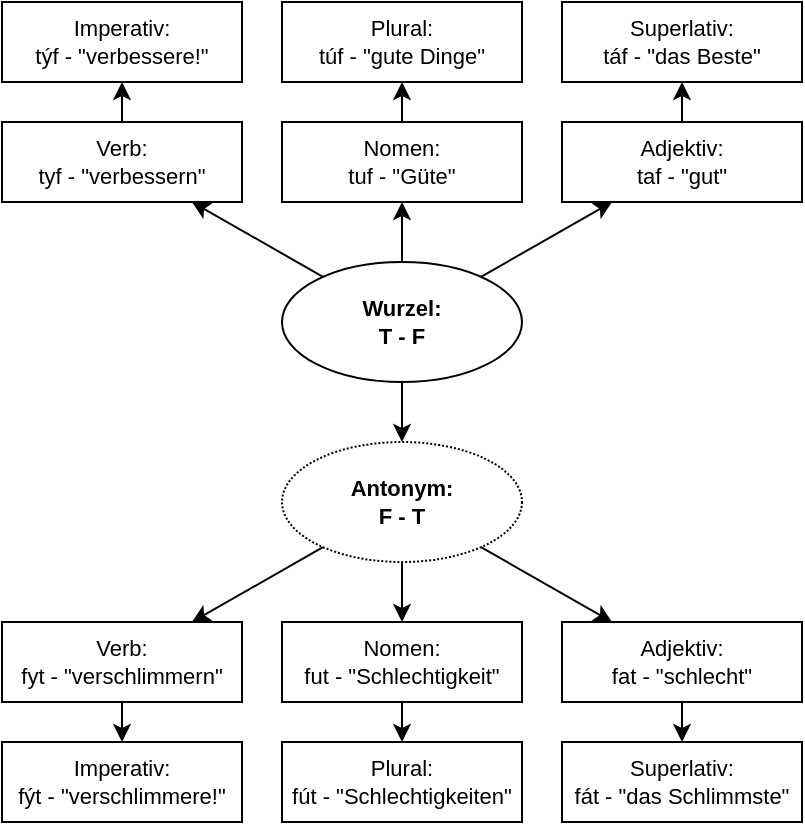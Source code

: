 <mxfile version="13.2.2" type="device"><diagram id="Sp7EdLxymTMZpoKcl4XE" name="Page-1"><mxGraphModel dx="573" dy="328" grid="1" gridSize="10" guides="1" tooltips="1" connect="1" arrows="1" fold="1" page="1" pageScale="1" pageWidth="827" pageHeight="1169" math="0" shadow="0"><root><mxCell id="0"/><mxCell id="1" parent="0"/><mxCell id="7e2suaoADU9nDFct6kaZ-16" value="&lt;font style=&quot;font-size: 11px&quot;&gt;Plural:&lt;br&gt;túf - &quot;gute Dinge&quot;&lt;br style=&quot;font-size: 11px&quot;&gt;&lt;/font&gt;" style="rounded=0;whiteSpace=wrap;html=1;fontSize=11;" parent="1" vertex="1"><mxGeometry x="320" y="20" width="120" height="40" as="geometry"/></mxCell><mxCell id="7e2suaoADU9nDFct6kaZ-17" value="&lt;font style=&quot;font-size: 11px&quot;&gt;Superlativ:&lt;br style=&quot;font-size: 11px&quot;&gt;táf - &quot;das Beste&quot;&lt;br style=&quot;font-size: 11px&quot;&gt;&lt;/font&gt;" style="rounded=0;whiteSpace=wrap;html=1;fontSize=11;" parent="1" vertex="1"><mxGeometry x="460" y="20" width="120" height="40" as="geometry"/></mxCell><mxCell id="7e2suaoADU9nDFct6kaZ-18" value="&lt;font style=&quot;font-size: 11px&quot;&gt;Imperativ:&lt;br&gt;týf - &quot;verbessere!&quot;&lt;br style=&quot;font-size: 11px&quot;&gt;&lt;/font&gt;" style="rounded=0;whiteSpace=wrap;html=1;fontSize=11;" parent="1" vertex="1"><mxGeometry x="180" y="20" width="120" height="40" as="geometry"/></mxCell><mxCell id="7e2suaoADU9nDFct6kaZ-19" value="" style="endArrow=classic;html=1;fontSize=11;" parent="1" source="K8zYgEB0MfqxQclGAYWx-4" target="7e2suaoADU9nDFct6kaZ-18" edge="1"><mxGeometry width="50" height="50" relative="1" as="geometry"><mxPoint x="270" y="80" as="sourcePoint"/><mxPoint x="307.5" y="130" as="targetPoint"/></mxGeometry></mxCell><mxCell id="7e2suaoADU9nDFct6kaZ-20" value="" style="endArrow=classic;html=1;fontSize=11;" parent="1" source="K8zYgEB0MfqxQclGAYWx-2" target="7e2suaoADU9nDFct6kaZ-16" edge="1"><mxGeometry width="50" height="50" relative="1" as="geometry"><mxPoint x="380" y="80" as="sourcePoint"/><mxPoint x="280" y="70" as="targetPoint"/></mxGeometry></mxCell><mxCell id="7e2suaoADU9nDFct6kaZ-21" value="" style="endArrow=classic;html=1;fontSize=11;" parent="1" source="K8zYgEB0MfqxQclGAYWx-3" target="7e2suaoADU9nDFct6kaZ-17" edge="1"><mxGeometry width="50" height="50" relative="1" as="geometry"><mxPoint x="490" y="80" as="sourcePoint"/><mxPoint x="290" y="80" as="targetPoint"/></mxGeometry></mxCell><mxCell id="7e2suaoADU9nDFct6kaZ-22" value="&lt;font style=&quot;font-size: 11px&quot;&gt;Plural:&lt;br&gt;fút - &quot;Schlechtigkeiten&quot;&lt;br style=&quot;font-size: 11px&quot;&gt;&lt;/font&gt;" style="rounded=0;whiteSpace=wrap;html=1;fontSize=11;" parent="1" vertex="1"><mxGeometry x="320" y="390" width="120" height="40" as="geometry"/></mxCell><mxCell id="7e2suaoADU9nDFct6kaZ-23" value="&lt;font style=&quot;font-size: 11px&quot;&gt;Superlativ:&lt;br style=&quot;font-size: 11px&quot;&gt;fát - &quot;das Schlimmste&quot;&lt;br style=&quot;font-size: 11px&quot;&gt;&lt;/font&gt;" style="rounded=0;whiteSpace=wrap;html=1;fontSize=11;" parent="1" vertex="1"><mxGeometry x="460" y="390" width="120" height="40" as="geometry"/></mxCell><mxCell id="7e2suaoADU9nDFct6kaZ-24" value="&lt;font style=&quot;font-size: 11px&quot;&gt;Imperativ:&lt;br&gt;fýt - &quot;verschlimmere!&quot;&lt;br style=&quot;font-size: 11px&quot;&gt;&lt;/font&gt;" style="rounded=0;whiteSpace=wrap;html=1;fontSize=11;" parent="1" vertex="1"><mxGeometry x="180" y="390" width="120" height="40" as="geometry"/></mxCell><mxCell id="7e2suaoADU9nDFct6kaZ-25" value="" style="endArrow=classic;html=1;fontSize=11;" parent="1" source="K8zYgEB0MfqxQclGAYWx-11" target="7e2suaoADU9nDFct6kaZ-24" edge="1"><mxGeometry width="50" height="50" relative="1" as="geometry"><mxPoint x="270" y="370" as="sourcePoint"/><mxPoint x="307.5" y="500" as="targetPoint"/></mxGeometry></mxCell><mxCell id="7e2suaoADU9nDFct6kaZ-26" value="" style="endArrow=classic;html=1;fontSize=11;" parent="1" source="K8zYgEB0MfqxQclGAYWx-9" target="7e2suaoADU9nDFct6kaZ-22" edge="1"><mxGeometry width="50" height="50" relative="1" as="geometry"><mxPoint x="380" y="370" as="sourcePoint"/><mxPoint x="280" y="440" as="targetPoint"/></mxGeometry></mxCell><mxCell id="7e2suaoADU9nDFct6kaZ-27" value="" style="endArrow=classic;html=1;fontSize=11;" parent="1" source="K8zYgEB0MfqxQclGAYWx-10" target="7e2suaoADU9nDFct6kaZ-23" edge="1"><mxGeometry width="50" height="50" relative="1" as="geometry"><mxPoint x="490" y="370" as="sourcePoint"/><mxPoint x="290" y="450" as="targetPoint"/></mxGeometry></mxCell><mxCell id="K8zYgEB0MfqxQclGAYWx-1" value="Wurzel:&lt;br style=&quot;font-size: 11px&quot;&gt;T - F" style="ellipse;whiteSpace=wrap;html=1;fontStyle=1;fontSize=11;" vertex="1" parent="1"><mxGeometry x="320" y="150" width="120" height="60" as="geometry"/></mxCell><mxCell id="K8zYgEB0MfqxQclGAYWx-2" value="&lt;font style=&quot;font-size: 11px&quot;&gt;Nomen:&lt;br style=&quot;font-size: 11px&quot;&gt;tuf - &quot;Güte&quot;&lt;br style=&quot;font-size: 11px&quot;&gt;&lt;/font&gt;" style="rounded=0;whiteSpace=wrap;html=1;fontSize=11;" vertex="1" parent="1"><mxGeometry x="320" y="80" width="120" height="40" as="geometry"/></mxCell><mxCell id="K8zYgEB0MfqxQclGAYWx-3" value="&lt;font style=&quot;font-size: 11px&quot;&gt;Adjektiv:&lt;br style=&quot;font-size: 11px&quot;&gt;taf - &quot;gut&quot;&lt;br style=&quot;font-size: 11px&quot;&gt;&lt;/font&gt;" style="rounded=0;whiteSpace=wrap;html=1;fontSize=11;" vertex="1" parent="1"><mxGeometry x="460" y="80" width="120" height="40" as="geometry"/></mxCell><mxCell id="K8zYgEB0MfqxQclGAYWx-4" value="&lt;font style=&quot;font-size: 11px&quot;&gt;Verb:&lt;br style=&quot;font-size: 11px&quot;&gt;tyf - &quot;verbessern&quot;&lt;br style=&quot;font-size: 11px&quot;&gt;&lt;/font&gt;" style="rounded=0;whiteSpace=wrap;html=1;fontSize=11;" vertex="1" parent="1"><mxGeometry x="180" y="80" width="120" height="40" as="geometry"/></mxCell><mxCell id="K8zYgEB0MfqxQclGAYWx-5" value="" style="endArrow=classic;html=1;fontSize=11;" edge="1" parent="1" source="K8zYgEB0MfqxQclGAYWx-1" target="K8zYgEB0MfqxQclGAYWx-4"><mxGeometry width="50" height="50" relative="1" as="geometry"><mxPoint x="200" y="230" as="sourcePoint"/><mxPoint x="250" y="180" as="targetPoint"/></mxGeometry></mxCell><mxCell id="K8zYgEB0MfqxQclGAYWx-6" value="" style="endArrow=classic;html=1;fontSize=11;" edge="1" parent="1" source="K8zYgEB0MfqxQclGAYWx-1" target="K8zYgEB0MfqxQclGAYWx-2"><mxGeometry width="50" height="50" relative="1" as="geometry"><mxPoint x="352.248" y="166.683" as="sourcePoint"/><mxPoint x="292.5" y="130" as="targetPoint"/></mxGeometry></mxCell><mxCell id="K8zYgEB0MfqxQclGAYWx-7" value="" style="endArrow=classic;html=1;fontSize=11;" edge="1" parent="1" source="K8zYgEB0MfqxQclGAYWx-1" target="K8zYgEB0MfqxQclGAYWx-3"><mxGeometry width="50" height="50" relative="1" as="geometry"><mxPoint x="362.248" y="176.683" as="sourcePoint"/><mxPoint x="302.5" y="140" as="targetPoint"/></mxGeometry></mxCell><mxCell id="K8zYgEB0MfqxQclGAYWx-8" value="Antonym:&lt;br style=&quot;font-size: 11px&quot;&gt;F - T" style="ellipse;whiteSpace=wrap;html=1;fontStyle=1;fontSize=11;dashed=1;dashPattern=1 1;" vertex="1" parent="1"><mxGeometry x="320" y="240" width="120" height="60" as="geometry"/></mxCell><mxCell id="K8zYgEB0MfqxQclGAYWx-9" value="&lt;font style=&quot;font-size: 11px&quot;&gt;Nomen:&lt;br style=&quot;font-size: 11px&quot;&gt;fut - &quot;Schlechtigkeit&quot;&lt;br style=&quot;font-size: 11px&quot;&gt;&lt;/font&gt;" style="rounded=0;whiteSpace=wrap;html=1;fontSize=11;" vertex="1" parent="1"><mxGeometry x="320" y="330" width="120" height="40" as="geometry"/></mxCell><mxCell id="K8zYgEB0MfqxQclGAYWx-10" value="&lt;font style=&quot;font-size: 11px&quot;&gt;Adjektiv:&lt;br style=&quot;font-size: 11px&quot;&gt;fat - &quot;schlecht&quot;&lt;br style=&quot;font-size: 11px&quot;&gt;&lt;/font&gt;" style="rounded=0;whiteSpace=wrap;html=1;fontSize=11;" vertex="1" parent="1"><mxGeometry x="460" y="330" width="120" height="40" as="geometry"/></mxCell><mxCell id="K8zYgEB0MfqxQclGAYWx-11" value="&lt;font style=&quot;font-size: 11px&quot;&gt;Verb:&lt;br style=&quot;font-size: 11px&quot;&gt;fyt - &quot;verschlimmern&quot;&lt;br style=&quot;font-size: 11px&quot;&gt;&lt;/font&gt;" style="rounded=0;whiteSpace=wrap;html=1;fontSize=11;" vertex="1" parent="1"><mxGeometry x="180" y="330" width="120" height="40" as="geometry"/></mxCell><mxCell id="K8zYgEB0MfqxQclGAYWx-12" value="" style="endArrow=classic;html=1;fontSize=11;" edge="1" parent="1" source="K8zYgEB0MfqxQclGAYWx-8" target="K8zYgEB0MfqxQclGAYWx-11"><mxGeometry width="50" height="50" relative="1" as="geometry"><mxPoint x="200" y="300" as="sourcePoint"/><mxPoint x="250" y="250" as="targetPoint"/></mxGeometry></mxCell><mxCell id="K8zYgEB0MfqxQclGAYWx-13" value="" style="endArrow=classic;html=1;fontSize=11;" edge="1" parent="1" source="K8zYgEB0MfqxQclGAYWx-8" target="K8zYgEB0MfqxQclGAYWx-9"><mxGeometry width="50" height="50" relative="1" as="geometry"><mxPoint x="352.248" y="236.683" as="sourcePoint"/><mxPoint x="292.5" y="200" as="targetPoint"/></mxGeometry></mxCell><mxCell id="K8zYgEB0MfqxQclGAYWx-14" value="" style="endArrow=classic;html=1;fontSize=11;" edge="1" parent="1" source="K8zYgEB0MfqxQclGAYWx-8" target="K8zYgEB0MfqxQclGAYWx-10"><mxGeometry width="50" height="50" relative="1" as="geometry"><mxPoint x="362.248" y="246.683" as="sourcePoint"/><mxPoint x="302.5" y="210" as="targetPoint"/></mxGeometry></mxCell><mxCell id="K8zYgEB0MfqxQclGAYWx-15" value="" style="endArrow=classic;html=1;fontSize=11;" edge="1" parent="1" source="K8zYgEB0MfqxQclGAYWx-1" target="K8zYgEB0MfqxQclGAYWx-8"><mxGeometry width="50" height="50" relative="1" as="geometry"><mxPoint x="380" y="310" as="sourcePoint"/><mxPoint x="430" y="260" as="targetPoint"/></mxGeometry></mxCell></root></mxGraphModel></diagram></mxfile>
